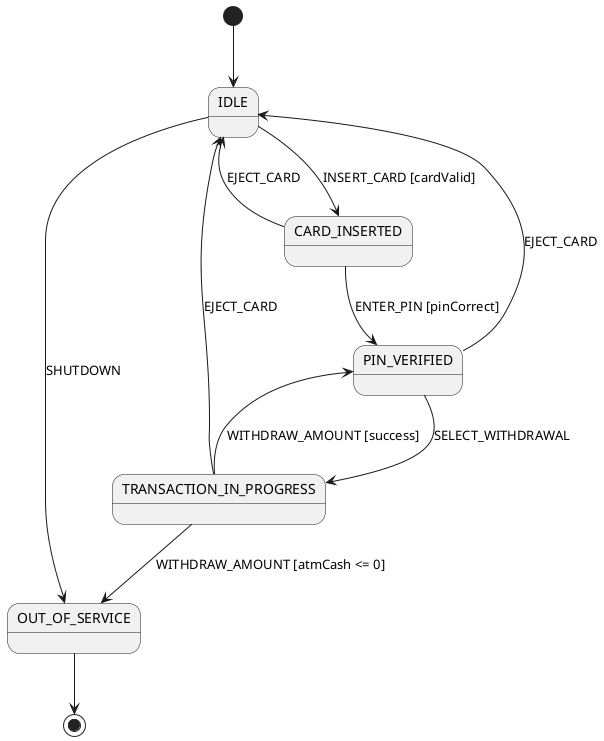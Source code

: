 @startuml
[*] --> IDLE

IDLE --> CARD_INSERTED : INSERT_CARD [cardValid]
IDLE --> OUT_OF_SERVICE : SHUTDOWN

CARD_INSERTED --> PIN_VERIFIED : ENTER_PIN [pinCorrect]
CARD_INSERTED --> IDLE : EJECT_CARD

PIN_VERIFIED --> TRANSACTION_IN_PROGRESS : SELECT_WITHDRAWAL
PIN_VERIFIED --> IDLE : EJECT_CARD

TRANSACTION_IN_PROGRESS --> PIN_VERIFIED : WITHDRAW_AMOUNT [success]
TRANSACTION_IN_PROGRESS --> OUT_OF_SERVICE : WITHDRAW_AMOUNT [atmCash <= 0]
TRANSACTION_IN_PROGRESS --> IDLE : EJECT_CARD

OUT_OF_SERVICE --> [*]
@enduml
